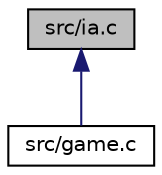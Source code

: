 digraph "src/ia.c"
{
  edge [fontname="Helvetica",fontsize="10",labelfontname="Helvetica",labelfontsize="10"];
  node [fontname="Helvetica",fontsize="10",shape=record];
  Node1 [label="src/ia.c",height=0.2,width=0.4,color="black", fillcolor="grey75", style="filled", fontcolor="black"];
  Node1 -> Node2 [dir="back",color="midnightblue",fontsize="10",style="solid"];
  Node2 [label="src/game.c",height=0.2,width=0.4,color="black", fillcolor="white", style="filled",URL="$game_8c.html",tooltip="Fichier qui gère le jeu. "];
}
